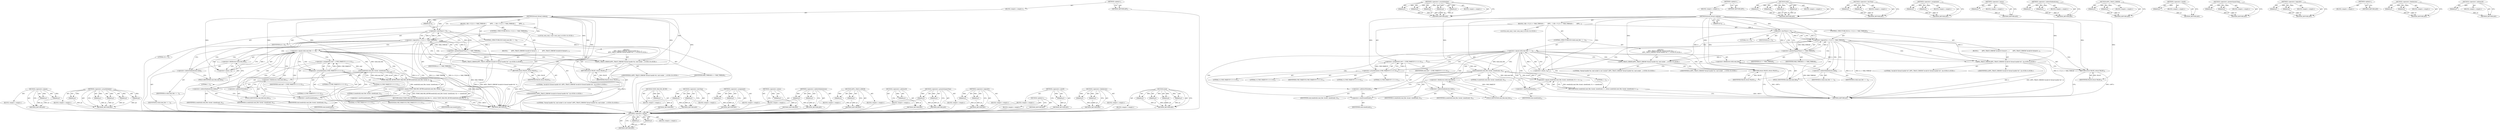 digraph "send" {
vulnerable_107 [label=<(METHOD,&lt;operator&gt;.equals)>];
vulnerable_108 [label=<(PARAM,p1)>];
vulnerable_109 [label=<(PARAM,p2)>];
vulnerable_110 [label=<(BLOCK,&lt;empty&gt;,&lt;empty&gt;)>];
vulnerable_111 [label=<(METHOD_RETURN,ANY)>];
vulnerable_131 [label=<(METHOD,&lt;operator&gt;.arrayInitializer)>];
vulnerable_132 [label=<(PARAM,p1)>];
vulnerable_133 [label=<(PARAM,p2)>];
vulnerable_134 [label=<(PARAM,p3)>];
vulnerable_135 [label=<(PARAM,p4)>];
vulnerable_136 [label=<(PARAM,p5)>];
vulnerable_137 [label=<(BLOCK,&lt;empty&gt;,&lt;empty&gt;)>];
vulnerable_138 [label=<(METHOD_RETURN,ANY)>];
vulnerable_6 [label=<(METHOD,&lt;global&gt;)<SUB>1</SUB>>];
vulnerable_7 [label=<(BLOCK,&lt;empty&gt;,&lt;empty&gt;)<SUB>1</SUB>>];
vulnerable_8 [label=<(METHOD,btsock_thread_wakeup)<SUB>1</SUB>>];
vulnerable_9 [label=<(PARAM,int h)<SUB>1</SUB>>];
vulnerable_10 [label=<(BLOCK,{
 if(h &lt; 0 || h &gt;= MAX_THREAD)
 {
        APPL...,{
 if(h &lt; 0 || h &gt;= MAX_THREAD)
 {
        APPL...)<SUB>2</SUB>>];
vulnerable_11 [label=<(CONTROL_STRUCTURE,IF,if (h &lt; 0 || h &gt;= MAX_THREAD))<SUB>3</SUB>>];
vulnerable_12 [label=<(&lt;operator&gt;.logicalOr,h &lt; 0 || h &gt;= MAX_THREAD)<SUB>3</SUB>>];
vulnerable_13 [label=<(&lt;operator&gt;.lessThan,h &lt; 0)<SUB>3</SUB>>];
vulnerable_14 [label=<(IDENTIFIER,h,h &lt; 0)<SUB>3</SUB>>];
vulnerable_15 [label=<(LITERAL,0,h &lt; 0)<SUB>3</SUB>>];
vulnerable_16 [label=<(&lt;operator&gt;.greaterEqualsThan,h &gt;= MAX_THREAD)<SUB>3</SUB>>];
vulnerable_17 [label=<(IDENTIFIER,h,h &gt;= MAX_THREAD)<SUB>3</SUB>>];
vulnerable_18 [label=<(IDENTIFIER,MAX_THREAD,h &gt;= MAX_THREAD)<SUB>3</SUB>>];
vulnerable_19 [label=<(BLOCK,{
        APPL_TRACE_ERROR(&quot;invalid bt thread h...,{
        APPL_TRACE_ERROR(&quot;invalid bt thread h...)<SUB>4</SUB>>];
vulnerable_20 [label="<(APPL_TRACE_ERROR,APPL_TRACE_ERROR(&quot;invalid bt thread handle:%d&quot;, h))<SUB>5</SUB>>"];
vulnerable_21 [label="<(LITERAL,&quot;invalid bt thread handle:%d&quot;,APPL_TRACE_ERROR(&quot;invalid bt thread handle:%d&quot;, h))<SUB>5</SUB>>"];
vulnerable_22 [label="<(IDENTIFIER,h,APPL_TRACE_ERROR(&quot;invalid bt thread handle:%d&quot;, h))<SUB>5</SUB>>"];
vulnerable_23 [label=<(RETURN,return FALSE;,return FALSE;)<SUB>6</SUB>>];
vulnerable_24 [label=<(IDENTIFIER,FALSE,return FALSE;)<SUB>6</SUB>>];
vulnerable_25 [label=<(CONTROL_STRUCTURE,IF,if (ts[h].cmd_fdw == -1))<SUB>8</SUB>>];
vulnerable_26 [label=<(&lt;operator&gt;.equals,ts[h].cmd_fdw == -1)<SUB>8</SUB>>];
vulnerable_27 [label=<(&lt;operator&gt;.fieldAccess,ts[h].cmd_fdw)<SUB>8</SUB>>];
vulnerable_28 [label=<(&lt;operator&gt;.indirectIndexAccess,ts[h])<SUB>8</SUB>>];
vulnerable_29 [label=<(IDENTIFIER,ts,ts[h].cmd_fdw == -1)<SUB>8</SUB>>];
vulnerable_30 [label=<(IDENTIFIER,h,ts[h].cmd_fdw == -1)<SUB>8</SUB>>];
vulnerable_31 [label=<(FIELD_IDENTIFIER,cmd_fdw,cmd_fdw)<SUB>8</SUB>>];
vulnerable_32 [label=<(&lt;operator&gt;.minus,-1)<SUB>8</SUB>>];
vulnerable_33 [label=<(LITERAL,1,-1)<SUB>8</SUB>>];
vulnerable_34 [label="<(BLOCK,{
        APPL_TRACE_ERROR(&quot;thread handle:%d, c...,{
        APPL_TRACE_ERROR(&quot;thread handle:%d, c...)<SUB>9</SUB>>"];
vulnerable_35 [label="<(APPL_TRACE_ERROR,APPL_TRACE_ERROR(&quot;thread handle:%d, cmd socket ...)<SUB>10</SUB>>"];
vulnerable_36 [label="<(LITERAL,&quot;thread handle:%d, cmd socket is not created&quot;,APPL_TRACE_ERROR(&quot;thread handle:%d, cmd socket ...)<SUB>10</SUB>>"];
vulnerable_37 [label="<(IDENTIFIER,h,APPL_TRACE_ERROR(&quot;thread handle:%d, cmd socket ...)<SUB>10</SUB>>"];
vulnerable_38 [label=<(RETURN,return FALSE;,return FALSE;)<SUB>12</SUB>>];
vulnerable_39 [label=<(IDENTIFIER,FALSE,return FALSE;)<SUB>12</SUB>>];
vulnerable_40 [label="<(LOCAL,sock_cmd_t cmd: sock_cmd_t)<SUB>14</SUB>>"];
vulnerable_41 [label=<(&lt;operator&gt;.assignment,cmd = {CMD_WAKEUP, 0, 0, 0, 0})<SUB>14</SUB>>];
vulnerable_42 [label=<(IDENTIFIER,cmd,cmd = {CMD_WAKEUP, 0, 0, 0, 0})<SUB>14</SUB>>];
vulnerable_43 [label=<(&lt;operator&gt;.arrayInitializer,{CMD_WAKEUP, 0, 0, 0, 0})<SUB>14</SUB>>];
vulnerable_44 [label=<(IDENTIFIER,CMD_WAKEUP,{CMD_WAKEUP, 0, 0, 0, 0})<SUB>14</SUB>>];
vulnerable_45 [label=<(LITERAL,0,{CMD_WAKEUP, 0, 0, 0, 0})<SUB>14</SUB>>];
vulnerable_46 [label=<(LITERAL,0,{CMD_WAKEUP, 0, 0, 0, 0})<SUB>14</SUB>>];
vulnerable_47 [label=<(LITERAL,0,{CMD_WAKEUP, 0, 0, 0, 0})<SUB>14</SUB>>];
vulnerable_48 [label=<(LITERAL,0,{CMD_WAKEUP, 0, 0, 0, 0})<SUB>14</SUB>>];
vulnerable_49 [label=<(RETURN,return send(ts[h].cmd_fdw, &amp;cmd, sizeof(cmd), 0...,return send(ts[h].cmd_fdw, &amp;cmd, sizeof(cmd), 0...)<SUB>15</SUB>>];
vulnerable_50 [label=<(&lt;operator&gt;.equals,send(ts[h].cmd_fdw, &amp;cmd, sizeof(cmd), 0) == si...)<SUB>15</SUB>>];
vulnerable_51 [label=<(send,send(ts[h].cmd_fdw, &amp;cmd, sizeof(cmd), 0))<SUB>15</SUB>>];
vulnerable_52 [label=<(&lt;operator&gt;.fieldAccess,ts[h].cmd_fdw)<SUB>15</SUB>>];
vulnerable_53 [label=<(&lt;operator&gt;.indirectIndexAccess,ts[h])<SUB>15</SUB>>];
vulnerable_54 [label=<(IDENTIFIER,ts,send(ts[h].cmd_fdw, &amp;cmd, sizeof(cmd), 0))<SUB>15</SUB>>];
vulnerable_55 [label=<(IDENTIFIER,h,send(ts[h].cmd_fdw, &amp;cmd, sizeof(cmd), 0))<SUB>15</SUB>>];
vulnerable_56 [label=<(FIELD_IDENTIFIER,cmd_fdw,cmd_fdw)<SUB>15</SUB>>];
vulnerable_57 [label=<(&lt;operator&gt;.addressOf,&amp;cmd)<SUB>15</SUB>>];
vulnerable_58 [label=<(IDENTIFIER,cmd,send(ts[h].cmd_fdw, &amp;cmd, sizeof(cmd), 0))<SUB>15</SUB>>];
vulnerable_59 [label=<(&lt;operator&gt;.sizeOf,sizeof(cmd))<SUB>15</SUB>>];
vulnerable_60 [label=<(IDENTIFIER,cmd,sizeof(cmd))<SUB>15</SUB>>];
vulnerable_61 [label=<(LITERAL,0,send(ts[h].cmd_fdw, &amp;cmd, sizeof(cmd), 0))<SUB>15</SUB>>];
vulnerable_62 [label=<(&lt;operator&gt;.sizeOf,sizeof(cmd))<SUB>15</SUB>>];
vulnerable_63 [label=<(IDENTIFIER,cmd,sizeof(cmd))<SUB>15</SUB>>];
vulnerable_64 [label=<(METHOD_RETURN,int)<SUB>1</SUB>>];
vulnerable_66 [label=<(METHOD_RETURN,ANY)<SUB>1</SUB>>];
vulnerable_139 [label=<(METHOD,send)>];
vulnerable_140 [label=<(PARAM,p1)>];
vulnerable_141 [label=<(PARAM,p2)>];
vulnerable_142 [label=<(PARAM,p3)>];
vulnerable_143 [label=<(PARAM,p4)>];
vulnerable_144 [label=<(BLOCK,&lt;empty&gt;,&lt;empty&gt;)>];
vulnerable_145 [label=<(METHOD_RETURN,ANY)>];
vulnerable_92 [label=<(METHOD,&lt;operator&gt;.lessThan)>];
vulnerable_93 [label=<(PARAM,p1)>];
vulnerable_94 [label=<(PARAM,p2)>];
vulnerable_95 [label=<(BLOCK,&lt;empty&gt;,&lt;empty&gt;)>];
vulnerable_96 [label=<(METHOD_RETURN,ANY)>];
vulnerable_126 [label=<(METHOD,&lt;operator&gt;.assignment)>];
vulnerable_127 [label=<(PARAM,p1)>];
vulnerable_128 [label=<(PARAM,p2)>];
vulnerable_129 [label=<(BLOCK,&lt;empty&gt;,&lt;empty&gt;)>];
vulnerable_130 [label=<(METHOD_RETURN,ANY)>];
vulnerable_122 [label=<(METHOD,&lt;operator&gt;.minus)>];
vulnerable_123 [label=<(PARAM,p1)>];
vulnerable_124 [label=<(BLOCK,&lt;empty&gt;,&lt;empty&gt;)>];
vulnerable_125 [label=<(METHOD_RETURN,ANY)>];
vulnerable_117 [label=<(METHOD,&lt;operator&gt;.indirectIndexAccess)>];
vulnerable_118 [label=<(PARAM,p1)>];
vulnerable_119 [label=<(PARAM,p2)>];
vulnerable_120 [label=<(BLOCK,&lt;empty&gt;,&lt;empty&gt;)>];
vulnerable_121 [label=<(METHOD_RETURN,ANY)>];
vulnerable_102 [label=<(METHOD,APPL_TRACE_ERROR)>];
vulnerable_103 [label=<(PARAM,p1)>];
vulnerable_104 [label=<(PARAM,p2)>];
vulnerable_105 [label=<(BLOCK,&lt;empty&gt;,&lt;empty&gt;)>];
vulnerable_106 [label=<(METHOD_RETURN,ANY)>];
vulnerable_150 [label=<(METHOD,&lt;operator&gt;.sizeOf)>];
vulnerable_151 [label=<(PARAM,p1)>];
vulnerable_152 [label=<(BLOCK,&lt;empty&gt;,&lt;empty&gt;)>];
vulnerable_153 [label=<(METHOD_RETURN,ANY)>];
vulnerable_97 [label=<(METHOD,&lt;operator&gt;.greaterEqualsThan)>];
vulnerable_98 [label=<(PARAM,p1)>];
vulnerable_99 [label=<(PARAM,p2)>];
vulnerable_100 [label=<(BLOCK,&lt;empty&gt;,&lt;empty&gt;)>];
vulnerable_101 [label=<(METHOD_RETURN,ANY)>];
vulnerable_87 [label=<(METHOD,&lt;operator&gt;.logicalOr)>];
vulnerable_88 [label=<(PARAM,p1)>];
vulnerable_89 [label=<(PARAM,p2)>];
vulnerable_90 [label=<(BLOCK,&lt;empty&gt;,&lt;empty&gt;)>];
vulnerable_91 [label=<(METHOD_RETURN,ANY)>];
vulnerable_81 [label=<(METHOD,&lt;global&gt;)<SUB>1</SUB>>];
vulnerable_82 [label=<(BLOCK,&lt;empty&gt;,&lt;empty&gt;)>];
vulnerable_83 [label=<(METHOD_RETURN,ANY)>];
vulnerable_112 [label=<(METHOD,&lt;operator&gt;.fieldAccess)>];
vulnerable_113 [label=<(PARAM,p1)>];
vulnerable_114 [label=<(PARAM,p2)>];
vulnerable_115 [label=<(BLOCK,&lt;empty&gt;,&lt;empty&gt;)>];
vulnerable_116 [label=<(METHOD_RETURN,ANY)>];
vulnerable_146 [label=<(METHOD,&lt;operator&gt;.addressOf)>];
vulnerable_147 [label=<(PARAM,p1)>];
vulnerable_148 [label=<(BLOCK,&lt;empty&gt;,&lt;empty&gt;)>];
vulnerable_149 [label=<(METHOD_RETURN,ANY)>];
fixed_108 [label=<(METHOD,&lt;operator&gt;.equals)>];
fixed_109 [label=<(PARAM,p1)>];
fixed_110 [label=<(PARAM,p2)>];
fixed_111 [label=<(BLOCK,&lt;empty&gt;,&lt;empty&gt;)>];
fixed_112 [label=<(METHOD_RETURN,ANY)>];
fixed_132 [label=<(METHOD,&lt;operator&gt;.arrayInitializer)>];
fixed_133 [label=<(PARAM,p1)>];
fixed_134 [label=<(PARAM,p2)>];
fixed_135 [label=<(PARAM,p3)>];
fixed_136 [label=<(PARAM,p4)>];
fixed_137 [label=<(PARAM,p5)>];
fixed_138 [label=<(BLOCK,&lt;empty&gt;,&lt;empty&gt;)>];
fixed_139 [label=<(METHOD_RETURN,ANY)>];
fixed_6 [label=<(METHOD,&lt;global&gt;)<SUB>1</SUB>>];
fixed_7 [label=<(BLOCK,&lt;empty&gt;,&lt;empty&gt;)<SUB>1</SUB>>];
fixed_8 [label=<(METHOD,btsock_thread_wakeup)<SUB>1</SUB>>];
fixed_9 [label=<(PARAM,int h)<SUB>1</SUB>>];
fixed_10 [label=<(BLOCK,{
 if(h &lt; 0 || h &gt;= MAX_THREAD)
 {
        APPL...,{
 if(h &lt; 0 || h &gt;= MAX_THREAD)
 {
        APPL...)<SUB>2</SUB>>];
fixed_11 [label=<(CONTROL_STRUCTURE,IF,if (h &lt; 0 || h &gt;= MAX_THREAD))<SUB>3</SUB>>];
fixed_12 [label=<(&lt;operator&gt;.logicalOr,h &lt; 0 || h &gt;= MAX_THREAD)<SUB>3</SUB>>];
fixed_13 [label=<(&lt;operator&gt;.lessThan,h &lt; 0)<SUB>3</SUB>>];
fixed_14 [label=<(IDENTIFIER,h,h &lt; 0)<SUB>3</SUB>>];
fixed_15 [label=<(LITERAL,0,h &lt; 0)<SUB>3</SUB>>];
fixed_16 [label=<(&lt;operator&gt;.greaterEqualsThan,h &gt;= MAX_THREAD)<SUB>3</SUB>>];
fixed_17 [label=<(IDENTIFIER,h,h &gt;= MAX_THREAD)<SUB>3</SUB>>];
fixed_18 [label=<(IDENTIFIER,MAX_THREAD,h &gt;= MAX_THREAD)<SUB>3</SUB>>];
fixed_19 [label=<(BLOCK,{
        APPL_TRACE_ERROR(&quot;invalid bt thread h...,{
        APPL_TRACE_ERROR(&quot;invalid bt thread h...)<SUB>4</SUB>>];
fixed_20 [label="<(APPL_TRACE_ERROR,APPL_TRACE_ERROR(&quot;invalid bt thread handle:%d&quot;, h))<SUB>5</SUB>>"];
fixed_21 [label="<(LITERAL,&quot;invalid bt thread handle:%d&quot;,APPL_TRACE_ERROR(&quot;invalid bt thread handle:%d&quot;, h))<SUB>5</SUB>>"];
fixed_22 [label="<(IDENTIFIER,h,APPL_TRACE_ERROR(&quot;invalid bt thread handle:%d&quot;, h))<SUB>5</SUB>>"];
fixed_23 [label=<(RETURN,return FALSE;,return FALSE;)<SUB>6</SUB>>];
fixed_24 [label=<(IDENTIFIER,FALSE,return FALSE;)<SUB>6</SUB>>];
fixed_25 [label=<(CONTROL_STRUCTURE,IF,if (ts[h].cmd_fdw == -1))<SUB>8</SUB>>];
fixed_26 [label=<(&lt;operator&gt;.equals,ts[h].cmd_fdw == -1)<SUB>8</SUB>>];
fixed_27 [label=<(&lt;operator&gt;.fieldAccess,ts[h].cmd_fdw)<SUB>8</SUB>>];
fixed_28 [label=<(&lt;operator&gt;.indirectIndexAccess,ts[h])<SUB>8</SUB>>];
fixed_29 [label=<(IDENTIFIER,ts,ts[h].cmd_fdw == -1)<SUB>8</SUB>>];
fixed_30 [label=<(IDENTIFIER,h,ts[h].cmd_fdw == -1)<SUB>8</SUB>>];
fixed_31 [label=<(FIELD_IDENTIFIER,cmd_fdw,cmd_fdw)<SUB>8</SUB>>];
fixed_32 [label=<(&lt;operator&gt;.minus,-1)<SUB>8</SUB>>];
fixed_33 [label=<(LITERAL,1,-1)<SUB>8</SUB>>];
fixed_34 [label="<(BLOCK,{
        APPL_TRACE_ERROR(&quot;thread handle:%d, c...,{
        APPL_TRACE_ERROR(&quot;thread handle:%d, c...)<SUB>9</SUB>>"];
fixed_35 [label="<(APPL_TRACE_ERROR,APPL_TRACE_ERROR(&quot;thread handle:%d, cmd socket ...)<SUB>10</SUB>>"];
fixed_36 [label="<(LITERAL,&quot;thread handle:%d, cmd socket is not created&quot;,APPL_TRACE_ERROR(&quot;thread handle:%d, cmd socket ...)<SUB>10</SUB>>"];
fixed_37 [label="<(IDENTIFIER,h,APPL_TRACE_ERROR(&quot;thread handle:%d, cmd socket ...)<SUB>10</SUB>>"];
fixed_38 [label=<(RETURN,return FALSE;,return FALSE;)<SUB>12</SUB>>];
fixed_39 [label=<(IDENTIFIER,FALSE,return FALSE;)<SUB>12</SUB>>];
fixed_40 [label="<(LOCAL,sock_cmd_t cmd: sock_cmd_t)<SUB>14</SUB>>"];
fixed_41 [label=<(&lt;operator&gt;.assignment,cmd = {CMD_WAKEUP, 0, 0, 0, 0})<SUB>14</SUB>>];
fixed_42 [label=<(IDENTIFIER,cmd,cmd = {CMD_WAKEUP, 0, 0, 0, 0})<SUB>14</SUB>>];
fixed_43 [label=<(&lt;operator&gt;.arrayInitializer,{CMD_WAKEUP, 0, 0, 0, 0})<SUB>14</SUB>>];
fixed_44 [label=<(IDENTIFIER,CMD_WAKEUP,{CMD_WAKEUP, 0, 0, 0, 0})<SUB>14</SUB>>];
fixed_45 [label=<(LITERAL,0,{CMD_WAKEUP, 0, 0, 0, 0})<SUB>14</SUB>>];
fixed_46 [label=<(LITERAL,0,{CMD_WAKEUP, 0, 0, 0, 0})<SUB>14</SUB>>];
fixed_47 [label=<(LITERAL,0,{CMD_WAKEUP, 0, 0, 0, 0})<SUB>14</SUB>>];
fixed_48 [label=<(LITERAL,0,{CMD_WAKEUP, 0, 0, 0, 0})<SUB>14</SUB>>];
fixed_49 [label=<(RETURN,return TEMP_FAILURE_RETRY(send(ts[h].cmd_fdw, &amp;...,return TEMP_FAILURE_RETRY(send(ts[h].cmd_fdw, &amp;...)<SUB>15</SUB>>];
fixed_50 [label=<(&lt;operator&gt;.equals,TEMP_FAILURE_RETRY(send(ts[h].cmd_fdw, &amp;cmd, si...)<SUB>15</SUB>>];
fixed_51 [label=<(TEMP_FAILURE_RETRY,TEMP_FAILURE_RETRY(send(ts[h].cmd_fdw, &amp;cmd, si...)<SUB>15</SUB>>];
fixed_52 [label=<(send,send(ts[h].cmd_fdw, &amp;cmd, sizeof(cmd), 0))<SUB>15</SUB>>];
fixed_53 [label=<(&lt;operator&gt;.fieldAccess,ts[h].cmd_fdw)<SUB>15</SUB>>];
fixed_54 [label=<(&lt;operator&gt;.indirectIndexAccess,ts[h])<SUB>15</SUB>>];
fixed_55 [label=<(IDENTIFIER,ts,send(ts[h].cmd_fdw, &amp;cmd, sizeof(cmd), 0))<SUB>15</SUB>>];
fixed_56 [label=<(IDENTIFIER,h,send(ts[h].cmd_fdw, &amp;cmd, sizeof(cmd), 0))<SUB>15</SUB>>];
fixed_57 [label=<(FIELD_IDENTIFIER,cmd_fdw,cmd_fdw)<SUB>15</SUB>>];
fixed_58 [label=<(&lt;operator&gt;.addressOf,&amp;cmd)<SUB>15</SUB>>];
fixed_59 [label=<(IDENTIFIER,cmd,send(ts[h].cmd_fdw, &amp;cmd, sizeof(cmd), 0))<SUB>15</SUB>>];
fixed_60 [label=<(&lt;operator&gt;.sizeOf,sizeof(cmd))<SUB>15</SUB>>];
fixed_61 [label=<(IDENTIFIER,cmd,sizeof(cmd))<SUB>15</SUB>>];
fixed_62 [label=<(LITERAL,0,send(ts[h].cmd_fdw, &amp;cmd, sizeof(cmd), 0))<SUB>15</SUB>>];
fixed_63 [label=<(&lt;operator&gt;.sizeOf,sizeof(cmd))<SUB>15</SUB>>];
fixed_64 [label=<(IDENTIFIER,cmd,sizeof(cmd))<SUB>15</SUB>>];
fixed_65 [label=<(METHOD_RETURN,int)<SUB>1</SUB>>];
fixed_67 [label=<(METHOD_RETURN,ANY)<SUB>1</SUB>>];
fixed_140 [label=<(METHOD,TEMP_FAILURE_RETRY)>];
fixed_141 [label=<(PARAM,p1)>];
fixed_142 [label=<(BLOCK,&lt;empty&gt;,&lt;empty&gt;)>];
fixed_143 [label=<(METHOD_RETURN,ANY)>];
fixed_93 [label=<(METHOD,&lt;operator&gt;.lessThan)>];
fixed_94 [label=<(PARAM,p1)>];
fixed_95 [label=<(PARAM,p2)>];
fixed_96 [label=<(BLOCK,&lt;empty&gt;,&lt;empty&gt;)>];
fixed_97 [label=<(METHOD_RETURN,ANY)>];
fixed_127 [label=<(METHOD,&lt;operator&gt;.assignment)>];
fixed_128 [label=<(PARAM,p1)>];
fixed_129 [label=<(PARAM,p2)>];
fixed_130 [label=<(BLOCK,&lt;empty&gt;,&lt;empty&gt;)>];
fixed_131 [label=<(METHOD_RETURN,ANY)>];
fixed_123 [label=<(METHOD,&lt;operator&gt;.minus)>];
fixed_124 [label=<(PARAM,p1)>];
fixed_125 [label=<(BLOCK,&lt;empty&gt;,&lt;empty&gt;)>];
fixed_126 [label=<(METHOD_RETURN,ANY)>];
fixed_118 [label=<(METHOD,&lt;operator&gt;.indirectIndexAccess)>];
fixed_119 [label=<(PARAM,p1)>];
fixed_120 [label=<(PARAM,p2)>];
fixed_121 [label=<(BLOCK,&lt;empty&gt;,&lt;empty&gt;)>];
fixed_122 [label=<(METHOD_RETURN,ANY)>];
fixed_103 [label=<(METHOD,APPL_TRACE_ERROR)>];
fixed_104 [label=<(PARAM,p1)>];
fixed_105 [label=<(PARAM,p2)>];
fixed_106 [label=<(BLOCK,&lt;empty&gt;,&lt;empty&gt;)>];
fixed_107 [label=<(METHOD_RETURN,ANY)>];
fixed_151 [label=<(METHOD,&lt;operator&gt;.addressOf)>];
fixed_152 [label=<(PARAM,p1)>];
fixed_153 [label=<(BLOCK,&lt;empty&gt;,&lt;empty&gt;)>];
fixed_154 [label=<(METHOD_RETURN,ANY)>];
fixed_98 [label=<(METHOD,&lt;operator&gt;.greaterEqualsThan)>];
fixed_99 [label=<(PARAM,p1)>];
fixed_100 [label=<(PARAM,p2)>];
fixed_101 [label=<(BLOCK,&lt;empty&gt;,&lt;empty&gt;)>];
fixed_102 [label=<(METHOD_RETURN,ANY)>];
fixed_88 [label=<(METHOD,&lt;operator&gt;.logicalOr)>];
fixed_89 [label=<(PARAM,p1)>];
fixed_90 [label=<(PARAM,p2)>];
fixed_91 [label=<(BLOCK,&lt;empty&gt;,&lt;empty&gt;)>];
fixed_92 [label=<(METHOD_RETURN,ANY)>];
fixed_82 [label=<(METHOD,&lt;global&gt;)<SUB>1</SUB>>];
fixed_83 [label=<(BLOCK,&lt;empty&gt;,&lt;empty&gt;)>];
fixed_84 [label=<(METHOD_RETURN,ANY)>];
fixed_155 [label=<(METHOD,&lt;operator&gt;.sizeOf)>];
fixed_156 [label=<(PARAM,p1)>];
fixed_157 [label=<(BLOCK,&lt;empty&gt;,&lt;empty&gt;)>];
fixed_158 [label=<(METHOD_RETURN,ANY)>];
fixed_113 [label=<(METHOD,&lt;operator&gt;.fieldAccess)>];
fixed_114 [label=<(PARAM,p1)>];
fixed_115 [label=<(PARAM,p2)>];
fixed_116 [label=<(BLOCK,&lt;empty&gt;,&lt;empty&gt;)>];
fixed_117 [label=<(METHOD_RETURN,ANY)>];
fixed_144 [label=<(METHOD,send)>];
fixed_145 [label=<(PARAM,p1)>];
fixed_146 [label=<(PARAM,p2)>];
fixed_147 [label=<(PARAM,p3)>];
fixed_148 [label=<(PARAM,p4)>];
fixed_149 [label=<(BLOCK,&lt;empty&gt;,&lt;empty&gt;)>];
fixed_150 [label=<(METHOD_RETURN,ANY)>];
vulnerable_107 -> vulnerable_108  [key=0, label="AST: "];
vulnerable_107 -> vulnerable_108  [key=1, label="DDG: "];
vulnerable_107 -> vulnerable_110  [key=0, label="AST: "];
vulnerable_107 -> vulnerable_109  [key=0, label="AST: "];
vulnerable_107 -> vulnerable_109  [key=1, label="DDG: "];
vulnerable_107 -> vulnerable_111  [key=0, label="AST: "];
vulnerable_107 -> vulnerable_111  [key=1, label="CFG: "];
vulnerable_108 -> vulnerable_111  [key=0, label="DDG: p1"];
vulnerable_109 -> vulnerable_111  [key=0, label="DDG: p2"];
vulnerable_131 -> vulnerable_132  [key=0, label="AST: "];
vulnerable_131 -> vulnerable_132  [key=1, label="DDG: "];
vulnerable_131 -> vulnerable_137  [key=0, label="AST: "];
vulnerable_131 -> vulnerable_133  [key=0, label="AST: "];
vulnerable_131 -> vulnerable_133  [key=1, label="DDG: "];
vulnerable_131 -> vulnerable_138  [key=0, label="AST: "];
vulnerable_131 -> vulnerable_138  [key=1, label="CFG: "];
vulnerable_131 -> vulnerable_134  [key=0, label="AST: "];
vulnerable_131 -> vulnerable_134  [key=1, label="DDG: "];
vulnerable_131 -> vulnerable_135  [key=0, label="AST: "];
vulnerable_131 -> vulnerable_135  [key=1, label="DDG: "];
vulnerable_131 -> vulnerable_136  [key=0, label="AST: "];
vulnerable_131 -> vulnerable_136  [key=1, label="DDG: "];
vulnerable_132 -> vulnerable_138  [key=0, label="DDG: p1"];
vulnerable_133 -> vulnerable_138  [key=0, label="DDG: p2"];
vulnerable_134 -> vulnerable_138  [key=0, label="DDG: p3"];
vulnerable_135 -> vulnerable_138  [key=0, label="DDG: p4"];
vulnerable_136 -> vulnerable_138  [key=0, label="DDG: p5"];
vulnerable_6 -> vulnerable_7  [key=0, label="AST: "];
vulnerable_6 -> vulnerable_66  [key=0, label="AST: "];
vulnerable_6 -> vulnerable_66  [key=1, label="CFG: "];
vulnerable_7 -> vulnerable_8  [key=0, label="AST: "];
vulnerable_8 -> vulnerable_9  [key=0, label="AST: "];
vulnerable_8 -> vulnerable_9  [key=1, label="DDG: "];
vulnerable_8 -> vulnerable_10  [key=0, label="AST: "];
vulnerable_8 -> vulnerable_64  [key=0, label="AST: "];
vulnerable_8 -> vulnerable_13  [key=0, label="CFG: "];
vulnerable_8 -> vulnerable_13  [key=1, label="DDG: "];
vulnerable_8 -> vulnerable_23  [key=0, label="DDG: "];
vulnerable_8 -> vulnerable_38  [key=0, label="DDG: "];
vulnerable_8 -> vulnerable_43  [key=0, label="DDG: "];
vulnerable_8 -> vulnerable_16  [key=0, label="DDG: "];
vulnerable_8 -> vulnerable_20  [key=0, label="DDG: "];
vulnerable_8 -> vulnerable_24  [key=0, label="DDG: "];
vulnerable_8 -> vulnerable_32  [key=0, label="DDG: "];
vulnerable_8 -> vulnerable_35  [key=0, label="DDG: "];
vulnerable_8 -> vulnerable_39  [key=0, label="DDG: "];
vulnerable_8 -> vulnerable_51  [key=0, label="DDG: "];
vulnerable_9 -> vulnerable_13  [key=0, label="DDG: h"];
vulnerable_10 -> vulnerable_11  [key=0, label="AST: "];
vulnerable_10 -> vulnerable_25  [key=0, label="AST: "];
vulnerable_10 -> vulnerable_40  [key=0, label="AST: "];
vulnerable_10 -> vulnerable_41  [key=0, label="AST: "];
vulnerable_10 -> vulnerable_49  [key=0, label="AST: "];
vulnerable_11 -> vulnerable_12  [key=0, label="AST: "];
vulnerable_11 -> vulnerable_19  [key=0, label="AST: "];
vulnerable_12 -> vulnerable_13  [key=0, label="AST: "];
vulnerable_12 -> vulnerable_16  [key=0, label="AST: "];
vulnerable_12 -> vulnerable_20  [key=0, label="CFG: "];
vulnerable_12 -> vulnerable_20  [key=1, label="CDG: "];
vulnerable_12 -> vulnerable_28  [key=0, label="CFG: "];
vulnerable_12 -> vulnerable_28  [key=1, label="CDG: "];
vulnerable_12 -> vulnerable_64  [key=0, label="DDG: h &lt; 0"];
vulnerable_12 -> vulnerable_64  [key=1, label="DDG: h &gt;= MAX_THREAD"];
vulnerable_12 -> vulnerable_64  [key=2, label="DDG: h &lt; 0 || h &gt;= MAX_THREAD"];
vulnerable_12 -> vulnerable_32  [key=0, label="CDG: "];
vulnerable_12 -> vulnerable_26  [key=0, label="CDG: "];
vulnerable_12 -> vulnerable_23  [key=0, label="CDG: "];
vulnerable_12 -> vulnerable_27  [key=0, label="CDG: "];
vulnerable_12 -> vulnerable_31  [key=0, label="CDG: "];
vulnerable_13 -> vulnerable_14  [key=0, label="AST: "];
vulnerable_13 -> vulnerable_15  [key=0, label="AST: "];
vulnerable_13 -> vulnerable_12  [key=0, label="CFG: "];
vulnerable_13 -> vulnerable_12  [key=1, label="DDG: h"];
vulnerable_13 -> vulnerable_12  [key=2, label="DDG: 0"];
vulnerable_13 -> vulnerable_16  [key=0, label="CFG: "];
vulnerable_13 -> vulnerable_16  [key=1, label="DDG: h"];
vulnerable_13 -> vulnerable_16  [key=2, label="CDG: "];
vulnerable_13 -> vulnerable_20  [key=0, label="DDG: h"];
vulnerable_13 -> vulnerable_35  [key=0, label="DDG: h"];
vulnerable_16 -> vulnerable_17  [key=0, label="AST: "];
vulnerable_16 -> vulnerable_18  [key=0, label="AST: "];
vulnerable_16 -> vulnerable_12  [key=0, label="CFG: "];
vulnerable_16 -> vulnerable_12  [key=1, label="DDG: h"];
vulnerable_16 -> vulnerable_12  [key=2, label="DDG: MAX_THREAD"];
vulnerable_16 -> vulnerable_64  [key=0, label="DDG: MAX_THREAD"];
vulnerable_16 -> vulnerable_20  [key=0, label="DDG: h"];
vulnerable_16 -> vulnerable_35  [key=0, label="DDG: h"];
vulnerable_19 -> vulnerable_20  [key=0, label="AST: "];
vulnerable_19 -> vulnerable_23  [key=0, label="AST: "];
vulnerable_20 -> vulnerable_21  [key=0, label="AST: "];
vulnerable_20 -> vulnerable_22  [key=0, label="AST: "];
vulnerable_20 -> vulnerable_23  [key=0, label="CFG: "];
vulnerable_20 -> vulnerable_64  [key=0, label="DDG: h"];
vulnerable_20 -> vulnerable_64  [key=1, label="DDG: APPL_TRACE_ERROR(&quot;invalid bt thread handle:%d&quot;, h)"];
vulnerable_23 -> vulnerable_24  [key=0, label="AST: "];
vulnerable_23 -> vulnerable_64  [key=0, label="CFG: "];
vulnerable_23 -> vulnerable_64  [key=1, label="DDG: &lt;RET&gt;"];
vulnerable_24 -> vulnerable_23  [key=0, label="DDG: FALSE"];
vulnerable_25 -> vulnerable_26  [key=0, label="AST: "];
vulnerable_25 -> vulnerable_34  [key=0, label="AST: "];
vulnerable_26 -> vulnerable_27  [key=0, label="AST: "];
vulnerable_26 -> vulnerable_32  [key=0, label="AST: "];
vulnerable_26 -> vulnerable_35  [key=0, label="CFG: "];
vulnerable_26 -> vulnerable_35  [key=1, label="CDG: "];
vulnerable_26 -> vulnerable_43  [key=0, label="CFG: "];
vulnerable_26 -> vulnerable_43  [key=1, label="CDG: "];
vulnerable_26 -> vulnerable_51  [key=0, label="DDG: ts[h].cmd_fdw"];
vulnerable_26 -> vulnerable_51  [key=1, label="CDG: "];
vulnerable_26 -> vulnerable_49  [key=0, label="CDG: "];
vulnerable_26 -> vulnerable_57  [key=0, label="CDG: "];
vulnerable_26 -> vulnerable_52  [key=0, label="CDG: "];
vulnerable_26 -> vulnerable_53  [key=0, label="CDG: "];
vulnerable_26 -> vulnerable_38  [key=0, label="CDG: "];
vulnerable_26 -> vulnerable_56  [key=0, label="CDG: "];
vulnerable_26 -> vulnerable_41  [key=0, label="CDG: "];
vulnerable_26 -> vulnerable_50  [key=0, label="CDG: "];
vulnerable_26 -> vulnerable_59  [key=0, label="CDG: "];
vulnerable_26 -> vulnerable_62  [key=0, label="CDG: "];
vulnerable_27 -> vulnerable_28  [key=0, label="AST: "];
vulnerable_27 -> vulnerable_31  [key=0, label="AST: "];
vulnerable_27 -> vulnerable_32  [key=0, label="CFG: "];
vulnerable_28 -> vulnerable_29  [key=0, label="AST: "];
vulnerable_28 -> vulnerable_30  [key=0, label="AST: "];
vulnerable_28 -> vulnerable_31  [key=0, label="CFG: "];
vulnerable_31 -> vulnerable_27  [key=0, label="CFG: "];
vulnerable_32 -> vulnerable_33  [key=0, label="AST: "];
vulnerable_32 -> vulnerable_26  [key=0, label="CFG: "];
vulnerable_32 -> vulnerable_26  [key=1, label="DDG: 1"];
vulnerable_34 -> vulnerable_35  [key=0, label="AST: "];
vulnerable_34 -> vulnerable_38  [key=0, label="AST: "];
vulnerable_35 -> vulnerable_36  [key=0, label="AST: "];
vulnerable_35 -> vulnerable_37  [key=0, label="AST: "];
vulnerable_35 -> vulnerable_38  [key=0, label="CFG: "];
vulnerable_38 -> vulnerable_39  [key=0, label="AST: "];
vulnerable_38 -> vulnerable_64  [key=0, label="CFG: "];
vulnerable_38 -> vulnerable_64  [key=1, label="DDG: &lt;RET&gt;"];
vulnerable_39 -> vulnerable_38  [key=0, label="DDG: FALSE"];
vulnerable_41 -> vulnerable_42  [key=0, label="AST: "];
vulnerable_41 -> vulnerable_43  [key=0, label="AST: "];
vulnerable_41 -> vulnerable_53  [key=0, label="CFG: "];
vulnerable_41 -> vulnerable_51  [key=0, label="DDG: cmd"];
vulnerable_43 -> vulnerable_44  [key=0, label="AST: "];
vulnerable_43 -> vulnerable_45  [key=0, label="AST: "];
vulnerable_43 -> vulnerable_46  [key=0, label="AST: "];
vulnerable_43 -> vulnerable_47  [key=0, label="AST: "];
vulnerable_43 -> vulnerable_48  [key=0, label="AST: "];
vulnerable_43 -> vulnerable_41  [key=0, label="CFG: "];
vulnerable_43 -> vulnerable_41  [key=1, label="DDG: 0"];
vulnerable_43 -> vulnerable_41  [key=2, label="DDG: CMD_WAKEUP"];
vulnerable_43 -> vulnerable_64  [key=0, label="DDG: CMD_WAKEUP"];
vulnerable_49 -> vulnerable_50  [key=0, label="AST: "];
vulnerable_49 -> vulnerable_64  [key=0, label="CFG: "];
vulnerable_49 -> vulnerable_64  [key=1, label="DDG: &lt;RET&gt;"];
vulnerable_50 -> vulnerable_51  [key=0, label="AST: "];
vulnerable_50 -> vulnerable_62  [key=0, label="AST: "];
vulnerable_50 -> vulnerable_49  [key=0, label="CFG: "];
vulnerable_50 -> vulnerable_49  [key=1, label="DDG: send(ts[h].cmd_fdw, &amp;cmd, sizeof(cmd), 0) == sizeof(cmd)"];
vulnerable_51 -> vulnerable_52  [key=0, label="AST: "];
vulnerable_51 -> vulnerable_57  [key=0, label="AST: "];
vulnerable_51 -> vulnerable_59  [key=0, label="AST: "];
vulnerable_51 -> vulnerable_61  [key=0, label="AST: "];
vulnerable_51 -> vulnerable_62  [key=0, label="CFG: "];
vulnerable_51 -> vulnerable_50  [key=0, label="DDG: ts[h].cmd_fdw"];
vulnerable_51 -> vulnerable_50  [key=1, label="DDG: &amp;cmd"];
vulnerable_51 -> vulnerable_50  [key=2, label="DDG: 0"];
vulnerable_52 -> vulnerable_53  [key=0, label="AST: "];
vulnerable_52 -> vulnerable_56  [key=0, label="AST: "];
vulnerable_52 -> vulnerable_57  [key=0, label="CFG: "];
vulnerable_53 -> vulnerable_54  [key=0, label="AST: "];
vulnerable_53 -> vulnerable_55  [key=0, label="AST: "];
vulnerable_53 -> vulnerable_56  [key=0, label="CFG: "];
vulnerable_56 -> vulnerable_52  [key=0, label="CFG: "];
vulnerable_57 -> vulnerable_58  [key=0, label="AST: "];
vulnerable_57 -> vulnerable_59  [key=0, label="CFG: "];
vulnerable_59 -> vulnerable_60  [key=0, label="AST: "];
vulnerable_59 -> vulnerable_51  [key=0, label="CFG: "];
vulnerable_62 -> vulnerable_63  [key=0, label="AST: "];
vulnerable_62 -> vulnerable_50  [key=0, label="CFG: "];
vulnerable_139 -> vulnerable_140  [key=0, label="AST: "];
vulnerable_139 -> vulnerable_140  [key=1, label="DDG: "];
vulnerable_139 -> vulnerable_144  [key=0, label="AST: "];
vulnerable_139 -> vulnerable_141  [key=0, label="AST: "];
vulnerable_139 -> vulnerable_141  [key=1, label="DDG: "];
vulnerable_139 -> vulnerable_145  [key=0, label="AST: "];
vulnerable_139 -> vulnerable_145  [key=1, label="CFG: "];
vulnerable_139 -> vulnerable_142  [key=0, label="AST: "];
vulnerable_139 -> vulnerable_142  [key=1, label="DDG: "];
vulnerable_139 -> vulnerable_143  [key=0, label="AST: "];
vulnerable_139 -> vulnerable_143  [key=1, label="DDG: "];
vulnerable_140 -> vulnerable_145  [key=0, label="DDG: p1"];
vulnerable_141 -> vulnerable_145  [key=0, label="DDG: p2"];
vulnerable_142 -> vulnerable_145  [key=0, label="DDG: p3"];
vulnerable_143 -> vulnerable_145  [key=0, label="DDG: p4"];
vulnerable_92 -> vulnerable_93  [key=0, label="AST: "];
vulnerable_92 -> vulnerable_93  [key=1, label="DDG: "];
vulnerable_92 -> vulnerable_95  [key=0, label="AST: "];
vulnerable_92 -> vulnerable_94  [key=0, label="AST: "];
vulnerable_92 -> vulnerable_94  [key=1, label="DDG: "];
vulnerable_92 -> vulnerable_96  [key=0, label="AST: "];
vulnerable_92 -> vulnerable_96  [key=1, label="CFG: "];
vulnerable_93 -> vulnerable_96  [key=0, label="DDG: p1"];
vulnerable_94 -> vulnerable_96  [key=0, label="DDG: p2"];
vulnerable_126 -> vulnerable_127  [key=0, label="AST: "];
vulnerable_126 -> vulnerable_127  [key=1, label="DDG: "];
vulnerable_126 -> vulnerable_129  [key=0, label="AST: "];
vulnerable_126 -> vulnerable_128  [key=0, label="AST: "];
vulnerable_126 -> vulnerable_128  [key=1, label="DDG: "];
vulnerable_126 -> vulnerable_130  [key=0, label="AST: "];
vulnerable_126 -> vulnerable_130  [key=1, label="CFG: "];
vulnerable_127 -> vulnerable_130  [key=0, label="DDG: p1"];
vulnerable_128 -> vulnerable_130  [key=0, label="DDG: p2"];
vulnerable_122 -> vulnerable_123  [key=0, label="AST: "];
vulnerable_122 -> vulnerable_123  [key=1, label="DDG: "];
vulnerable_122 -> vulnerable_124  [key=0, label="AST: "];
vulnerable_122 -> vulnerable_125  [key=0, label="AST: "];
vulnerable_122 -> vulnerable_125  [key=1, label="CFG: "];
vulnerable_123 -> vulnerable_125  [key=0, label="DDG: p1"];
vulnerable_117 -> vulnerable_118  [key=0, label="AST: "];
vulnerable_117 -> vulnerable_118  [key=1, label="DDG: "];
vulnerable_117 -> vulnerable_120  [key=0, label="AST: "];
vulnerable_117 -> vulnerable_119  [key=0, label="AST: "];
vulnerable_117 -> vulnerable_119  [key=1, label="DDG: "];
vulnerable_117 -> vulnerable_121  [key=0, label="AST: "];
vulnerable_117 -> vulnerable_121  [key=1, label="CFG: "];
vulnerable_118 -> vulnerable_121  [key=0, label="DDG: p1"];
vulnerable_119 -> vulnerable_121  [key=0, label="DDG: p2"];
vulnerable_102 -> vulnerable_103  [key=0, label="AST: "];
vulnerable_102 -> vulnerable_103  [key=1, label="DDG: "];
vulnerable_102 -> vulnerable_105  [key=0, label="AST: "];
vulnerable_102 -> vulnerable_104  [key=0, label="AST: "];
vulnerable_102 -> vulnerable_104  [key=1, label="DDG: "];
vulnerable_102 -> vulnerable_106  [key=0, label="AST: "];
vulnerable_102 -> vulnerable_106  [key=1, label="CFG: "];
vulnerable_103 -> vulnerable_106  [key=0, label="DDG: p1"];
vulnerable_104 -> vulnerable_106  [key=0, label="DDG: p2"];
vulnerable_150 -> vulnerable_151  [key=0, label="AST: "];
vulnerable_150 -> vulnerable_151  [key=1, label="DDG: "];
vulnerable_150 -> vulnerable_152  [key=0, label="AST: "];
vulnerable_150 -> vulnerable_153  [key=0, label="AST: "];
vulnerable_150 -> vulnerable_153  [key=1, label="CFG: "];
vulnerable_151 -> vulnerable_153  [key=0, label="DDG: p1"];
vulnerable_97 -> vulnerable_98  [key=0, label="AST: "];
vulnerable_97 -> vulnerable_98  [key=1, label="DDG: "];
vulnerable_97 -> vulnerable_100  [key=0, label="AST: "];
vulnerable_97 -> vulnerable_99  [key=0, label="AST: "];
vulnerable_97 -> vulnerable_99  [key=1, label="DDG: "];
vulnerable_97 -> vulnerable_101  [key=0, label="AST: "];
vulnerable_97 -> vulnerable_101  [key=1, label="CFG: "];
vulnerable_98 -> vulnerable_101  [key=0, label="DDG: p1"];
vulnerable_99 -> vulnerable_101  [key=0, label="DDG: p2"];
vulnerable_87 -> vulnerable_88  [key=0, label="AST: "];
vulnerable_87 -> vulnerable_88  [key=1, label="DDG: "];
vulnerable_87 -> vulnerable_90  [key=0, label="AST: "];
vulnerable_87 -> vulnerable_89  [key=0, label="AST: "];
vulnerable_87 -> vulnerable_89  [key=1, label="DDG: "];
vulnerable_87 -> vulnerable_91  [key=0, label="AST: "];
vulnerable_87 -> vulnerable_91  [key=1, label="CFG: "];
vulnerable_88 -> vulnerable_91  [key=0, label="DDG: p1"];
vulnerable_89 -> vulnerable_91  [key=0, label="DDG: p2"];
vulnerable_81 -> vulnerable_82  [key=0, label="AST: "];
vulnerable_81 -> vulnerable_83  [key=0, label="AST: "];
vulnerable_81 -> vulnerable_83  [key=1, label="CFG: "];
vulnerable_112 -> vulnerable_113  [key=0, label="AST: "];
vulnerable_112 -> vulnerable_113  [key=1, label="DDG: "];
vulnerable_112 -> vulnerable_115  [key=0, label="AST: "];
vulnerable_112 -> vulnerable_114  [key=0, label="AST: "];
vulnerable_112 -> vulnerable_114  [key=1, label="DDG: "];
vulnerable_112 -> vulnerable_116  [key=0, label="AST: "];
vulnerable_112 -> vulnerable_116  [key=1, label="CFG: "];
vulnerable_113 -> vulnerable_116  [key=0, label="DDG: p1"];
vulnerable_114 -> vulnerable_116  [key=0, label="DDG: p2"];
vulnerable_146 -> vulnerable_147  [key=0, label="AST: "];
vulnerable_146 -> vulnerable_147  [key=1, label="DDG: "];
vulnerable_146 -> vulnerable_148  [key=0, label="AST: "];
vulnerable_146 -> vulnerable_149  [key=0, label="AST: "];
vulnerable_146 -> vulnerable_149  [key=1, label="CFG: "];
vulnerable_147 -> vulnerable_149  [key=0, label="DDG: p1"];
fixed_108 -> fixed_109  [key=0, label="AST: "];
fixed_108 -> fixed_109  [key=1, label="DDG: "];
fixed_108 -> fixed_111  [key=0, label="AST: "];
fixed_108 -> fixed_110  [key=0, label="AST: "];
fixed_108 -> fixed_110  [key=1, label="DDG: "];
fixed_108 -> fixed_112  [key=0, label="AST: "];
fixed_108 -> fixed_112  [key=1, label="CFG: "];
fixed_109 -> fixed_112  [key=0, label="DDG: p1"];
fixed_110 -> fixed_112  [key=0, label="DDG: p2"];
fixed_111 -> vulnerable_107  [key=0];
fixed_112 -> vulnerable_107  [key=0];
fixed_132 -> fixed_133  [key=0, label="AST: "];
fixed_132 -> fixed_133  [key=1, label="DDG: "];
fixed_132 -> fixed_138  [key=0, label="AST: "];
fixed_132 -> fixed_134  [key=0, label="AST: "];
fixed_132 -> fixed_134  [key=1, label="DDG: "];
fixed_132 -> fixed_139  [key=0, label="AST: "];
fixed_132 -> fixed_139  [key=1, label="CFG: "];
fixed_132 -> fixed_135  [key=0, label="AST: "];
fixed_132 -> fixed_135  [key=1, label="DDG: "];
fixed_132 -> fixed_136  [key=0, label="AST: "];
fixed_132 -> fixed_136  [key=1, label="DDG: "];
fixed_132 -> fixed_137  [key=0, label="AST: "];
fixed_132 -> fixed_137  [key=1, label="DDG: "];
fixed_133 -> fixed_139  [key=0, label="DDG: p1"];
fixed_134 -> fixed_139  [key=0, label="DDG: p2"];
fixed_135 -> fixed_139  [key=0, label="DDG: p3"];
fixed_136 -> fixed_139  [key=0, label="DDG: p4"];
fixed_137 -> fixed_139  [key=0, label="DDG: p5"];
fixed_138 -> vulnerable_107  [key=0];
fixed_139 -> vulnerable_107  [key=0];
fixed_6 -> fixed_7  [key=0, label="AST: "];
fixed_6 -> fixed_67  [key=0, label="AST: "];
fixed_6 -> fixed_67  [key=1, label="CFG: "];
fixed_7 -> fixed_8  [key=0, label="AST: "];
fixed_8 -> fixed_9  [key=0, label="AST: "];
fixed_8 -> fixed_9  [key=1, label="DDG: "];
fixed_8 -> fixed_10  [key=0, label="AST: "];
fixed_8 -> fixed_65  [key=0, label="AST: "];
fixed_8 -> fixed_13  [key=0, label="CFG: "];
fixed_8 -> fixed_13  [key=1, label="DDG: "];
fixed_8 -> fixed_23  [key=0, label="DDG: "];
fixed_8 -> fixed_38  [key=0, label="DDG: "];
fixed_8 -> fixed_43  [key=0, label="DDG: "];
fixed_8 -> fixed_16  [key=0, label="DDG: "];
fixed_8 -> fixed_20  [key=0, label="DDG: "];
fixed_8 -> fixed_24  [key=0, label="DDG: "];
fixed_8 -> fixed_32  [key=0, label="DDG: "];
fixed_8 -> fixed_35  [key=0, label="DDG: "];
fixed_8 -> fixed_39  [key=0, label="DDG: "];
fixed_8 -> fixed_52  [key=0, label="DDG: "];
fixed_9 -> fixed_13  [key=0, label="DDG: h"];
fixed_10 -> fixed_11  [key=0, label="AST: "];
fixed_10 -> fixed_25  [key=0, label="AST: "];
fixed_10 -> fixed_40  [key=0, label="AST: "];
fixed_10 -> fixed_41  [key=0, label="AST: "];
fixed_10 -> fixed_49  [key=0, label="AST: "];
fixed_11 -> fixed_12  [key=0, label="AST: "];
fixed_11 -> fixed_19  [key=0, label="AST: "];
fixed_12 -> fixed_13  [key=0, label="AST: "];
fixed_12 -> fixed_16  [key=0, label="AST: "];
fixed_12 -> fixed_20  [key=0, label="CFG: "];
fixed_12 -> fixed_20  [key=1, label="CDG: "];
fixed_12 -> fixed_28  [key=0, label="CFG: "];
fixed_12 -> fixed_28  [key=1, label="CDG: "];
fixed_12 -> fixed_65  [key=0, label="DDG: h &lt; 0"];
fixed_12 -> fixed_65  [key=1, label="DDG: h &gt;= MAX_THREAD"];
fixed_12 -> fixed_65  [key=2, label="DDG: h &lt; 0 || h &gt;= MAX_THREAD"];
fixed_12 -> fixed_32  [key=0, label="CDG: "];
fixed_12 -> fixed_26  [key=0, label="CDG: "];
fixed_12 -> fixed_23  [key=0, label="CDG: "];
fixed_12 -> fixed_27  [key=0, label="CDG: "];
fixed_12 -> fixed_31  [key=0, label="CDG: "];
fixed_13 -> fixed_14  [key=0, label="AST: "];
fixed_13 -> fixed_15  [key=0, label="AST: "];
fixed_13 -> fixed_12  [key=0, label="CFG: "];
fixed_13 -> fixed_12  [key=1, label="DDG: h"];
fixed_13 -> fixed_12  [key=2, label="DDG: 0"];
fixed_13 -> fixed_16  [key=0, label="CFG: "];
fixed_13 -> fixed_16  [key=1, label="DDG: h"];
fixed_13 -> fixed_16  [key=2, label="CDG: "];
fixed_13 -> fixed_20  [key=0, label="DDG: h"];
fixed_13 -> fixed_35  [key=0, label="DDG: h"];
fixed_14 -> vulnerable_107  [key=0];
fixed_15 -> vulnerable_107  [key=0];
fixed_16 -> fixed_17  [key=0, label="AST: "];
fixed_16 -> fixed_18  [key=0, label="AST: "];
fixed_16 -> fixed_12  [key=0, label="CFG: "];
fixed_16 -> fixed_12  [key=1, label="DDG: h"];
fixed_16 -> fixed_12  [key=2, label="DDG: MAX_THREAD"];
fixed_16 -> fixed_65  [key=0, label="DDG: MAX_THREAD"];
fixed_16 -> fixed_20  [key=0, label="DDG: h"];
fixed_16 -> fixed_35  [key=0, label="DDG: h"];
fixed_17 -> vulnerable_107  [key=0];
fixed_18 -> vulnerable_107  [key=0];
fixed_19 -> fixed_20  [key=0, label="AST: "];
fixed_19 -> fixed_23  [key=0, label="AST: "];
fixed_20 -> fixed_21  [key=0, label="AST: "];
fixed_20 -> fixed_22  [key=0, label="AST: "];
fixed_20 -> fixed_23  [key=0, label="CFG: "];
fixed_20 -> fixed_65  [key=0, label="DDG: h"];
fixed_20 -> fixed_65  [key=1, label="DDG: APPL_TRACE_ERROR(&quot;invalid bt thread handle:%d&quot;, h)"];
fixed_21 -> vulnerable_107  [key=0];
fixed_22 -> vulnerable_107  [key=0];
fixed_23 -> fixed_24  [key=0, label="AST: "];
fixed_23 -> fixed_65  [key=0, label="CFG: "];
fixed_23 -> fixed_65  [key=1, label="DDG: &lt;RET&gt;"];
fixed_24 -> fixed_23  [key=0, label="DDG: FALSE"];
fixed_25 -> fixed_26  [key=0, label="AST: "];
fixed_25 -> fixed_34  [key=0, label="AST: "];
fixed_26 -> fixed_27  [key=0, label="AST: "];
fixed_26 -> fixed_32  [key=0, label="AST: "];
fixed_26 -> fixed_35  [key=0, label="CFG: "];
fixed_26 -> fixed_35  [key=1, label="CDG: "];
fixed_26 -> fixed_43  [key=0, label="CFG: "];
fixed_26 -> fixed_43  [key=1, label="CDG: "];
fixed_26 -> fixed_52  [key=0, label="DDG: ts[h].cmd_fdw"];
fixed_26 -> fixed_52  [key=1, label="CDG: "];
fixed_26 -> fixed_58  [key=0, label="CDG: "];
fixed_26 -> fixed_49  [key=0, label="CDG: "];
fixed_26 -> fixed_60  [key=0, label="CDG: "];
fixed_26 -> fixed_51  [key=0, label="CDG: "];
fixed_26 -> fixed_57  [key=0, label="CDG: "];
fixed_26 -> fixed_53  [key=0, label="CDG: "];
fixed_26 -> fixed_38  [key=0, label="CDG: "];
fixed_26 -> fixed_41  [key=0, label="CDG: "];
fixed_26 -> fixed_63  [key=0, label="CDG: "];
fixed_26 -> fixed_50  [key=0, label="CDG: "];
fixed_26 -> fixed_54  [key=0, label="CDG: "];
fixed_27 -> fixed_28  [key=0, label="AST: "];
fixed_27 -> fixed_31  [key=0, label="AST: "];
fixed_27 -> fixed_32  [key=0, label="CFG: "];
fixed_28 -> fixed_29  [key=0, label="AST: "];
fixed_28 -> fixed_30  [key=0, label="AST: "];
fixed_28 -> fixed_31  [key=0, label="CFG: "];
fixed_29 -> vulnerable_107  [key=0];
fixed_30 -> vulnerable_107  [key=0];
fixed_31 -> fixed_27  [key=0, label="CFG: "];
fixed_32 -> fixed_33  [key=0, label="AST: "];
fixed_32 -> fixed_26  [key=0, label="CFG: "];
fixed_32 -> fixed_26  [key=1, label="DDG: 1"];
fixed_33 -> vulnerable_107  [key=0];
fixed_34 -> fixed_35  [key=0, label="AST: "];
fixed_34 -> fixed_38  [key=0, label="AST: "];
fixed_35 -> fixed_36  [key=0, label="AST: "];
fixed_35 -> fixed_37  [key=0, label="AST: "];
fixed_35 -> fixed_38  [key=0, label="CFG: "];
fixed_36 -> vulnerable_107  [key=0];
fixed_37 -> vulnerable_107  [key=0];
fixed_38 -> fixed_39  [key=0, label="AST: "];
fixed_38 -> fixed_65  [key=0, label="CFG: "];
fixed_38 -> fixed_65  [key=1, label="DDG: &lt;RET&gt;"];
fixed_39 -> fixed_38  [key=0, label="DDG: FALSE"];
fixed_40 -> vulnerable_107  [key=0];
fixed_41 -> fixed_42  [key=0, label="AST: "];
fixed_41 -> fixed_43  [key=0, label="AST: "];
fixed_41 -> fixed_54  [key=0, label="CFG: "];
fixed_41 -> fixed_52  [key=0, label="DDG: cmd"];
fixed_42 -> vulnerable_107  [key=0];
fixed_43 -> fixed_44  [key=0, label="AST: "];
fixed_43 -> fixed_45  [key=0, label="AST: "];
fixed_43 -> fixed_46  [key=0, label="AST: "];
fixed_43 -> fixed_47  [key=0, label="AST: "];
fixed_43 -> fixed_48  [key=0, label="AST: "];
fixed_43 -> fixed_41  [key=0, label="CFG: "];
fixed_43 -> fixed_41  [key=1, label="DDG: 0"];
fixed_43 -> fixed_41  [key=2, label="DDG: CMD_WAKEUP"];
fixed_43 -> fixed_65  [key=0, label="DDG: CMD_WAKEUP"];
fixed_44 -> vulnerable_107  [key=0];
fixed_45 -> vulnerable_107  [key=0];
fixed_46 -> vulnerable_107  [key=0];
fixed_47 -> vulnerable_107  [key=0];
fixed_48 -> vulnerable_107  [key=0];
fixed_49 -> fixed_50  [key=0, label="AST: "];
fixed_49 -> fixed_65  [key=0, label="CFG: "];
fixed_49 -> fixed_65  [key=1, label="DDG: &lt;RET&gt;"];
fixed_50 -> fixed_51  [key=0, label="AST: "];
fixed_50 -> fixed_63  [key=0, label="AST: "];
fixed_50 -> fixed_49  [key=0, label="CFG: "];
fixed_50 -> fixed_49  [key=1, label="DDG: TEMP_FAILURE_RETRY(send(ts[h].cmd_fdw, &amp;cmd, sizeof(cmd), 0)) == sizeof(cmd)"];
fixed_51 -> fixed_52  [key=0, label="AST: "];
fixed_51 -> fixed_63  [key=0, label="CFG: "];
fixed_51 -> fixed_50  [key=0, label="DDG: send(ts[h].cmd_fdw, &amp;cmd, sizeof(cmd), 0)"];
fixed_52 -> fixed_53  [key=0, label="AST: "];
fixed_52 -> fixed_58  [key=0, label="AST: "];
fixed_52 -> fixed_60  [key=0, label="AST: "];
fixed_52 -> fixed_62  [key=0, label="AST: "];
fixed_52 -> fixed_51  [key=0, label="CFG: "];
fixed_52 -> fixed_51  [key=1, label="DDG: ts[h].cmd_fdw"];
fixed_52 -> fixed_51  [key=2, label="DDG: &amp;cmd"];
fixed_52 -> fixed_51  [key=3, label="DDG: 0"];
fixed_53 -> fixed_54  [key=0, label="AST: "];
fixed_53 -> fixed_57  [key=0, label="AST: "];
fixed_53 -> fixed_58  [key=0, label="CFG: "];
fixed_54 -> fixed_55  [key=0, label="AST: "];
fixed_54 -> fixed_56  [key=0, label="AST: "];
fixed_54 -> fixed_57  [key=0, label="CFG: "];
fixed_55 -> vulnerable_107  [key=0];
fixed_56 -> vulnerable_107  [key=0];
fixed_57 -> fixed_53  [key=0, label="CFG: "];
fixed_58 -> fixed_59  [key=0, label="AST: "];
fixed_58 -> fixed_60  [key=0, label="CFG: "];
fixed_59 -> vulnerable_107  [key=0];
fixed_60 -> fixed_61  [key=0, label="AST: "];
fixed_60 -> fixed_52  [key=0, label="CFG: "];
fixed_61 -> vulnerable_107  [key=0];
fixed_62 -> vulnerable_107  [key=0];
fixed_63 -> fixed_64  [key=0, label="AST: "];
fixed_63 -> fixed_50  [key=0, label="CFG: "];
fixed_64 -> vulnerable_107  [key=0];
fixed_65 -> vulnerable_107  [key=0];
fixed_67 -> vulnerable_107  [key=0];
fixed_140 -> fixed_141  [key=0, label="AST: "];
fixed_140 -> fixed_141  [key=1, label="DDG: "];
fixed_140 -> fixed_142  [key=0, label="AST: "];
fixed_140 -> fixed_143  [key=0, label="AST: "];
fixed_140 -> fixed_143  [key=1, label="CFG: "];
fixed_141 -> fixed_143  [key=0, label="DDG: p1"];
fixed_142 -> vulnerable_107  [key=0];
fixed_143 -> vulnerable_107  [key=0];
fixed_93 -> fixed_94  [key=0, label="AST: "];
fixed_93 -> fixed_94  [key=1, label="DDG: "];
fixed_93 -> fixed_96  [key=0, label="AST: "];
fixed_93 -> fixed_95  [key=0, label="AST: "];
fixed_93 -> fixed_95  [key=1, label="DDG: "];
fixed_93 -> fixed_97  [key=0, label="AST: "];
fixed_93 -> fixed_97  [key=1, label="CFG: "];
fixed_94 -> fixed_97  [key=0, label="DDG: p1"];
fixed_95 -> fixed_97  [key=0, label="DDG: p2"];
fixed_96 -> vulnerable_107  [key=0];
fixed_97 -> vulnerable_107  [key=0];
fixed_127 -> fixed_128  [key=0, label="AST: "];
fixed_127 -> fixed_128  [key=1, label="DDG: "];
fixed_127 -> fixed_130  [key=0, label="AST: "];
fixed_127 -> fixed_129  [key=0, label="AST: "];
fixed_127 -> fixed_129  [key=1, label="DDG: "];
fixed_127 -> fixed_131  [key=0, label="AST: "];
fixed_127 -> fixed_131  [key=1, label="CFG: "];
fixed_128 -> fixed_131  [key=0, label="DDG: p1"];
fixed_129 -> fixed_131  [key=0, label="DDG: p2"];
fixed_130 -> vulnerable_107  [key=0];
fixed_131 -> vulnerable_107  [key=0];
fixed_123 -> fixed_124  [key=0, label="AST: "];
fixed_123 -> fixed_124  [key=1, label="DDG: "];
fixed_123 -> fixed_125  [key=0, label="AST: "];
fixed_123 -> fixed_126  [key=0, label="AST: "];
fixed_123 -> fixed_126  [key=1, label="CFG: "];
fixed_124 -> fixed_126  [key=0, label="DDG: p1"];
fixed_125 -> vulnerable_107  [key=0];
fixed_126 -> vulnerable_107  [key=0];
fixed_118 -> fixed_119  [key=0, label="AST: "];
fixed_118 -> fixed_119  [key=1, label="DDG: "];
fixed_118 -> fixed_121  [key=0, label="AST: "];
fixed_118 -> fixed_120  [key=0, label="AST: "];
fixed_118 -> fixed_120  [key=1, label="DDG: "];
fixed_118 -> fixed_122  [key=0, label="AST: "];
fixed_118 -> fixed_122  [key=1, label="CFG: "];
fixed_119 -> fixed_122  [key=0, label="DDG: p1"];
fixed_120 -> fixed_122  [key=0, label="DDG: p2"];
fixed_121 -> vulnerable_107  [key=0];
fixed_122 -> vulnerable_107  [key=0];
fixed_103 -> fixed_104  [key=0, label="AST: "];
fixed_103 -> fixed_104  [key=1, label="DDG: "];
fixed_103 -> fixed_106  [key=0, label="AST: "];
fixed_103 -> fixed_105  [key=0, label="AST: "];
fixed_103 -> fixed_105  [key=1, label="DDG: "];
fixed_103 -> fixed_107  [key=0, label="AST: "];
fixed_103 -> fixed_107  [key=1, label="CFG: "];
fixed_104 -> fixed_107  [key=0, label="DDG: p1"];
fixed_105 -> fixed_107  [key=0, label="DDG: p2"];
fixed_106 -> vulnerable_107  [key=0];
fixed_107 -> vulnerable_107  [key=0];
fixed_151 -> fixed_152  [key=0, label="AST: "];
fixed_151 -> fixed_152  [key=1, label="DDG: "];
fixed_151 -> fixed_153  [key=0, label="AST: "];
fixed_151 -> fixed_154  [key=0, label="AST: "];
fixed_151 -> fixed_154  [key=1, label="CFG: "];
fixed_152 -> fixed_154  [key=0, label="DDG: p1"];
fixed_153 -> vulnerable_107  [key=0];
fixed_154 -> vulnerable_107  [key=0];
fixed_98 -> fixed_99  [key=0, label="AST: "];
fixed_98 -> fixed_99  [key=1, label="DDG: "];
fixed_98 -> fixed_101  [key=0, label="AST: "];
fixed_98 -> fixed_100  [key=0, label="AST: "];
fixed_98 -> fixed_100  [key=1, label="DDG: "];
fixed_98 -> fixed_102  [key=0, label="AST: "];
fixed_98 -> fixed_102  [key=1, label="CFG: "];
fixed_99 -> fixed_102  [key=0, label="DDG: p1"];
fixed_100 -> fixed_102  [key=0, label="DDG: p2"];
fixed_101 -> vulnerable_107  [key=0];
fixed_102 -> vulnerable_107  [key=0];
fixed_88 -> fixed_89  [key=0, label="AST: "];
fixed_88 -> fixed_89  [key=1, label="DDG: "];
fixed_88 -> fixed_91  [key=0, label="AST: "];
fixed_88 -> fixed_90  [key=0, label="AST: "];
fixed_88 -> fixed_90  [key=1, label="DDG: "];
fixed_88 -> fixed_92  [key=0, label="AST: "];
fixed_88 -> fixed_92  [key=1, label="CFG: "];
fixed_89 -> fixed_92  [key=0, label="DDG: p1"];
fixed_90 -> fixed_92  [key=0, label="DDG: p2"];
fixed_91 -> vulnerable_107  [key=0];
fixed_92 -> vulnerable_107  [key=0];
fixed_82 -> fixed_83  [key=0, label="AST: "];
fixed_82 -> fixed_84  [key=0, label="AST: "];
fixed_82 -> fixed_84  [key=1, label="CFG: "];
fixed_83 -> vulnerable_107  [key=0];
fixed_84 -> vulnerable_107  [key=0];
fixed_155 -> fixed_156  [key=0, label="AST: "];
fixed_155 -> fixed_156  [key=1, label="DDG: "];
fixed_155 -> fixed_157  [key=0, label="AST: "];
fixed_155 -> fixed_158  [key=0, label="AST: "];
fixed_155 -> fixed_158  [key=1, label="CFG: "];
fixed_156 -> fixed_158  [key=0, label="DDG: p1"];
fixed_157 -> vulnerable_107  [key=0];
fixed_158 -> vulnerable_107  [key=0];
fixed_113 -> fixed_114  [key=0, label="AST: "];
fixed_113 -> fixed_114  [key=1, label="DDG: "];
fixed_113 -> fixed_116  [key=0, label="AST: "];
fixed_113 -> fixed_115  [key=0, label="AST: "];
fixed_113 -> fixed_115  [key=1, label="DDG: "];
fixed_113 -> fixed_117  [key=0, label="AST: "];
fixed_113 -> fixed_117  [key=1, label="CFG: "];
fixed_114 -> fixed_117  [key=0, label="DDG: p1"];
fixed_115 -> fixed_117  [key=0, label="DDG: p2"];
fixed_116 -> vulnerable_107  [key=0];
fixed_117 -> vulnerable_107  [key=0];
fixed_144 -> fixed_145  [key=0, label="AST: "];
fixed_144 -> fixed_145  [key=1, label="DDG: "];
fixed_144 -> fixed_149  [key=0, label="AST: "];
fixed_144 -> fixed_146  [key=0, label="AST: "];
fixed_144 -> fixed_146  [key=1, label="DDG: "];
fixed_144 -> fixed_150  [key=0, label="AST: "];
fixed_144 -> fixed_150  [key=1, label="CFG: "];
fixed_144 -> fixed_147  [key=0, label="AST: "];
fixed_144 -> fixed_147  [key=1, label="DDG: "];
fixed_144 -> fixed_148  [key=0, label="AST: "];
fixed_144 -> fixed_148  [key=1, label="DDG: "];
fixed_145 -> fixed_150  [key=0, label="DDG: p1"];
fixed_146 -> fixed_150  [key=0, label="DDG: p2"];
fixed_147 -> fixed_150  [key=0, label="DDG: p3"];
fixed_148 -> fixed_150  [key=0, label="DDG: p4"];
fixed_149 -> vulnerable_107  [key=0];
fixed_150 -> vulnerable_107  [key=0];
}

